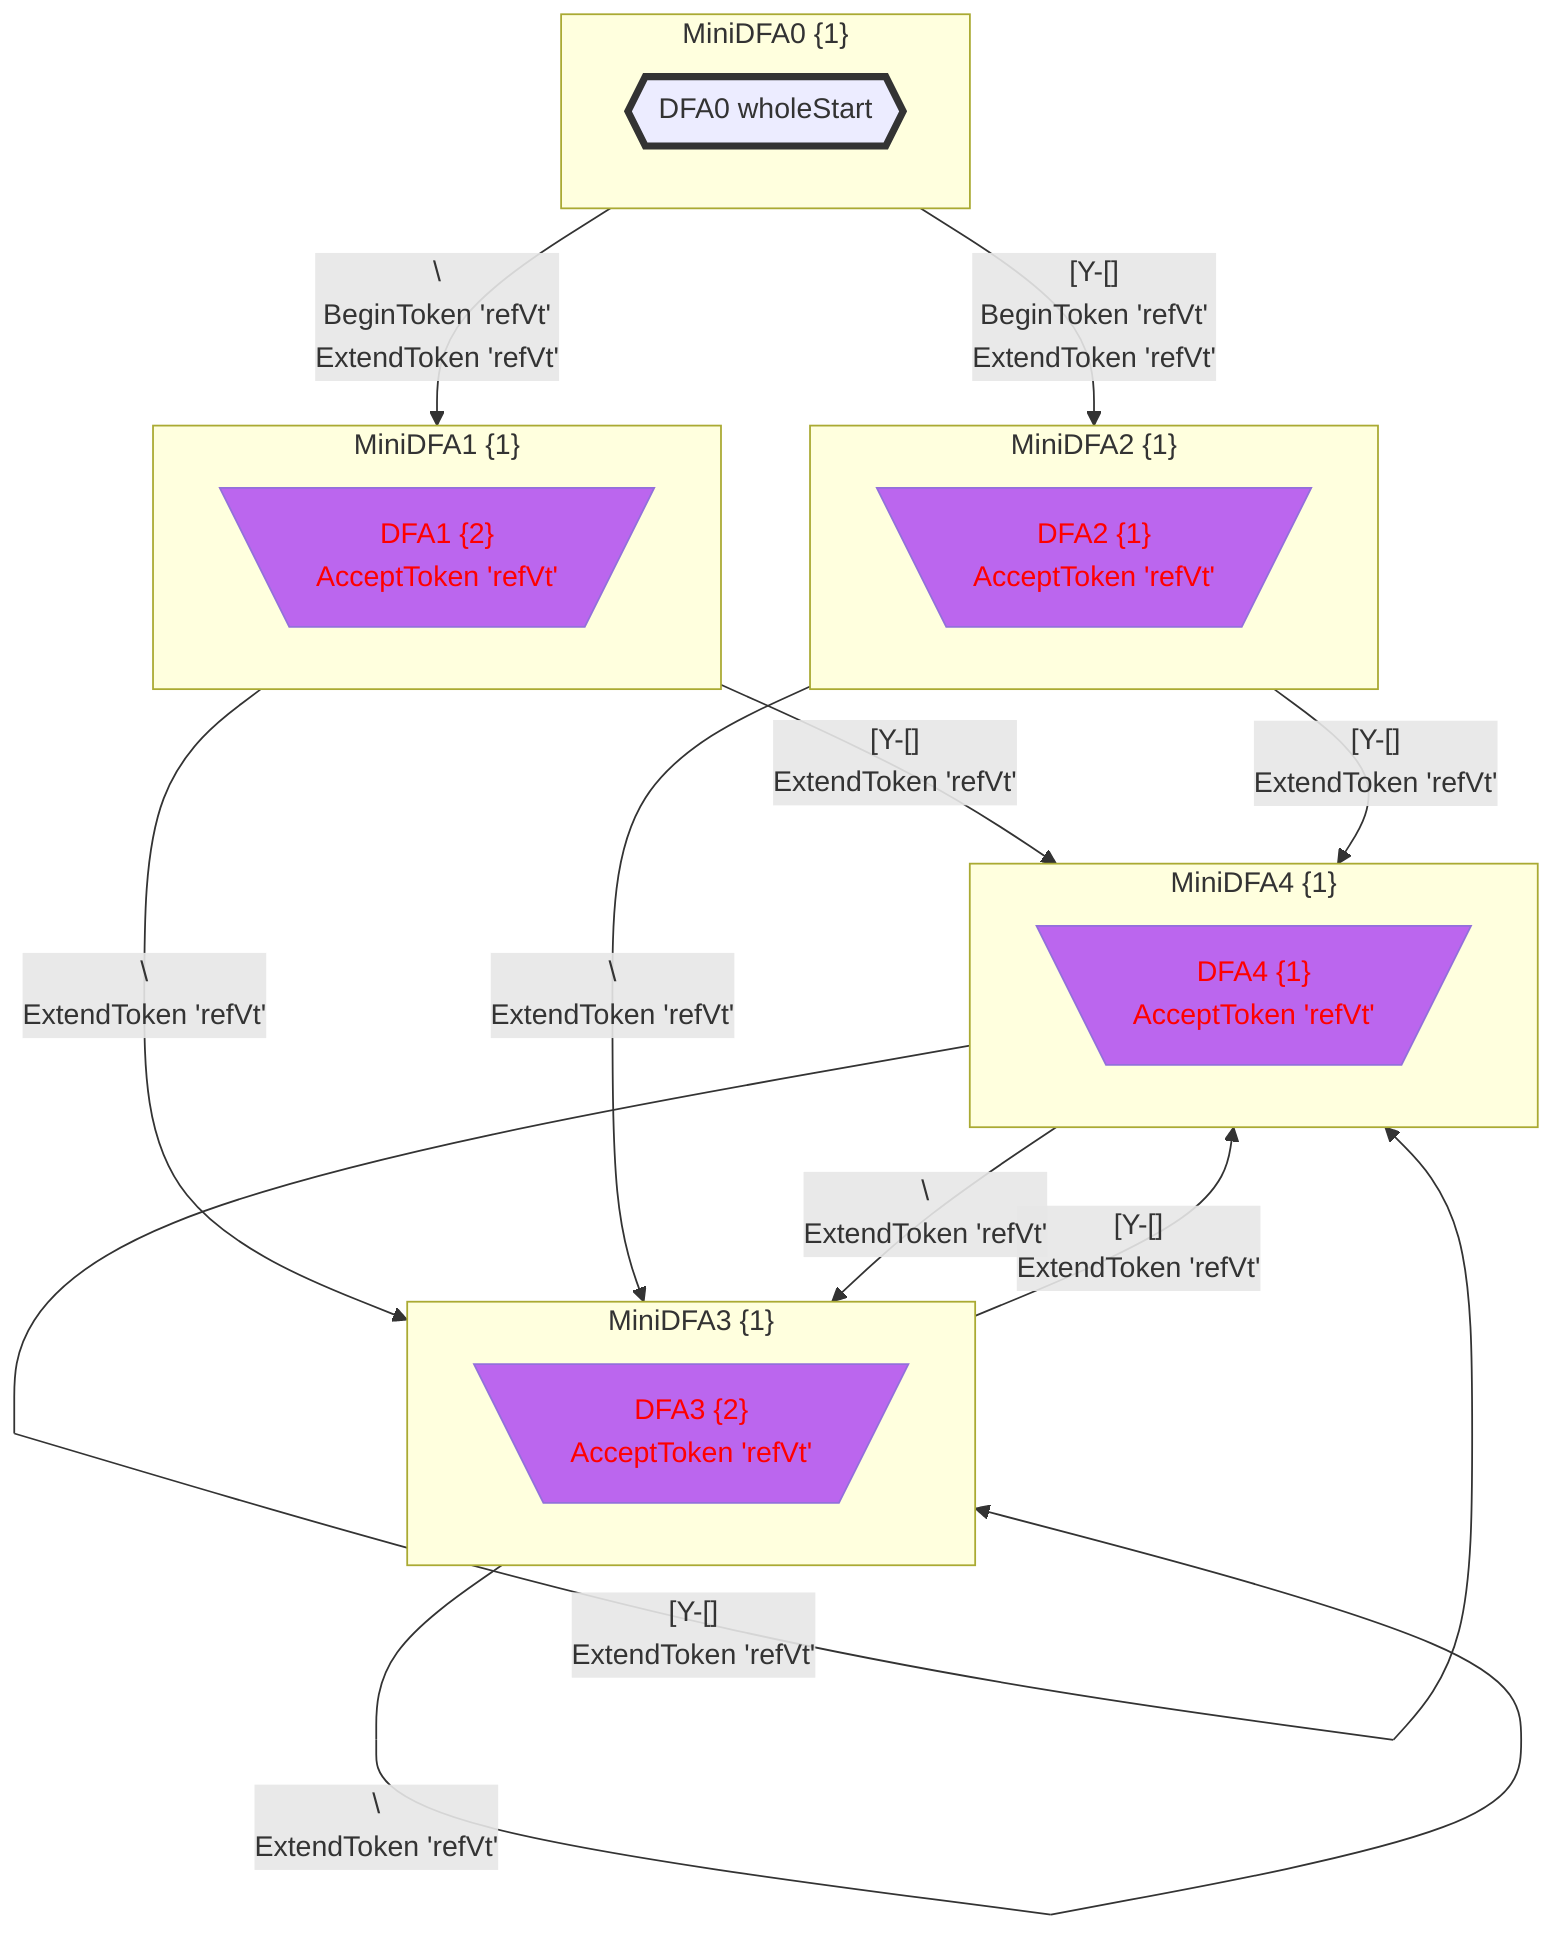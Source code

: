 flowchart
classDef c0001 color:#FF0000;
classDef c0010 stroke-dasharray: 10 10;
classDef c0011 stroke-dasharray: 10 10,color:#FF0000;
classDef c0100 fill:#BB66EE;
classDef c0101 fill:#BB66EE,color:#FF0000;
classDef c0110 fill:#BB66EE,stroke-dasharray: 10 10;
classDef c0111 fill:#BB66EE,stroke-dasharray: 10 10,color:#FF0000;
classDef c1000 stroke:#333,stroke-width:4px;
classDef c1001 stroke:#333,stroke-width:4px,color:#FF0000;
classDef c1010 stroke:#333,stroke-width:4px,stroke-dasharray: 10 10;
classDef c1011 stroke:#333,stroke-width:4px,stroke-dasharray: 10 10,color:#FF0000;
classDef c1100 stroke:#333,stroke-width:4px,fill:#BB66EE;
classDef c1101 stroke:#333,stroke-width:4px,fill:#BB66EE,color:#FF0000;
classDef c1110 stroke:#333,stroke-width:4px,fill:#BB66EE,stroke-dasharray: 10 10;
classDef c1111 stroke:#333,stroke-width:4px,fill:#BB66EE,stroke-dasharray: 10 10,color:#FF0000;
subgraph MiniDFA0_1314395133["MiniDFA0 {1}"]
DFA0_-992434304_0{{"DFA0 wholeStart"}}
class DFA0_-992434304_0 c1000;
end
class MiniDFA0_1314395133 c1000;
subgraph MiniDFA1_1661446366["MiniDFA1 {1}"]
DFA1_1229971353_1[\"DFA1 {2}
AcceptToken 'refVt'"/]
class DFA1_1229971353_1 c0101;
end
class MiniDFA1_1661446366 c0101;
subgraph MiniDFA2_-284544133["MiniDFA2 {1}"]
DFA2_2023701841_2[\"DFA2 {1}
AcceptToken 'refVt'"/]
class DFA2_2023701841_2 c0101;
end
class MiniDFA2_-284544133 c0101;
subgraph MiniDFA3_-1132809715["MiniDFA3 {1}"]
DFA3_-1429252716_3[\"DFA3 {2}
AcceptToken 'refVt'"/]
class DFA3_-1429252716_3 c0101;
end
class MiniDFA3_-1132809715 c0101;
subgraph MiniDFA4_1134719931["MiniDFA4 {1}"]
DFA4_-548496545_4[\"DFA4 {1}
AcceptToken 'refVt'"/]
class DFA4_-548496545_4 c0101;
end
class MiniDFA4_1134719931 c0101;
MiniDFA0_1314395133 -->|"#92;
BeginToken 'refVt'
ExtendToken 'refVt'"|MiniDFA1_1661446366
MiniDFA0_1314395133 -->|"[Y-[]
BeginToken 'refVt'
ExtendToken 'refVt'"|MiniDFA2_-284544133
MiniDFA1_1661446366 -->|"#92;
ExtendToken 'refVt'"|MiniDFA3_-1132809715
MiniDFA1_1661446366 -->|"[Y-[]
ExtendToken 'refVt'"|MiniDFA4_1134719931
MiniDFA2_-284544133 -->|"#92;
ExtendToken 'refVt'"|MiniDFA3_-1132809715
MiniDFA2_-284544133 -->|"[Y-[]
ExtendToken 'refVt'"|MiniDFA4_1134719931
MiniDFA3_-1132809715 -->|"#92;
ExtendToken 'refVt'"|MiniDFA3_-1132809715
MiniDFA3_-1132809715 -->|"[Y-[]
ExtendToken 'refVt'"|MiniDFA4_1134719931
MiniDFA4_1134719931 -->|"#92;
ExtendToken 'refVt'"|MiniDFA3_-1132809715
MiniDFA4_1134719931 -->|"[Y-[]
ExtendToken 'refVt'"|MiniDFA4_1134719931